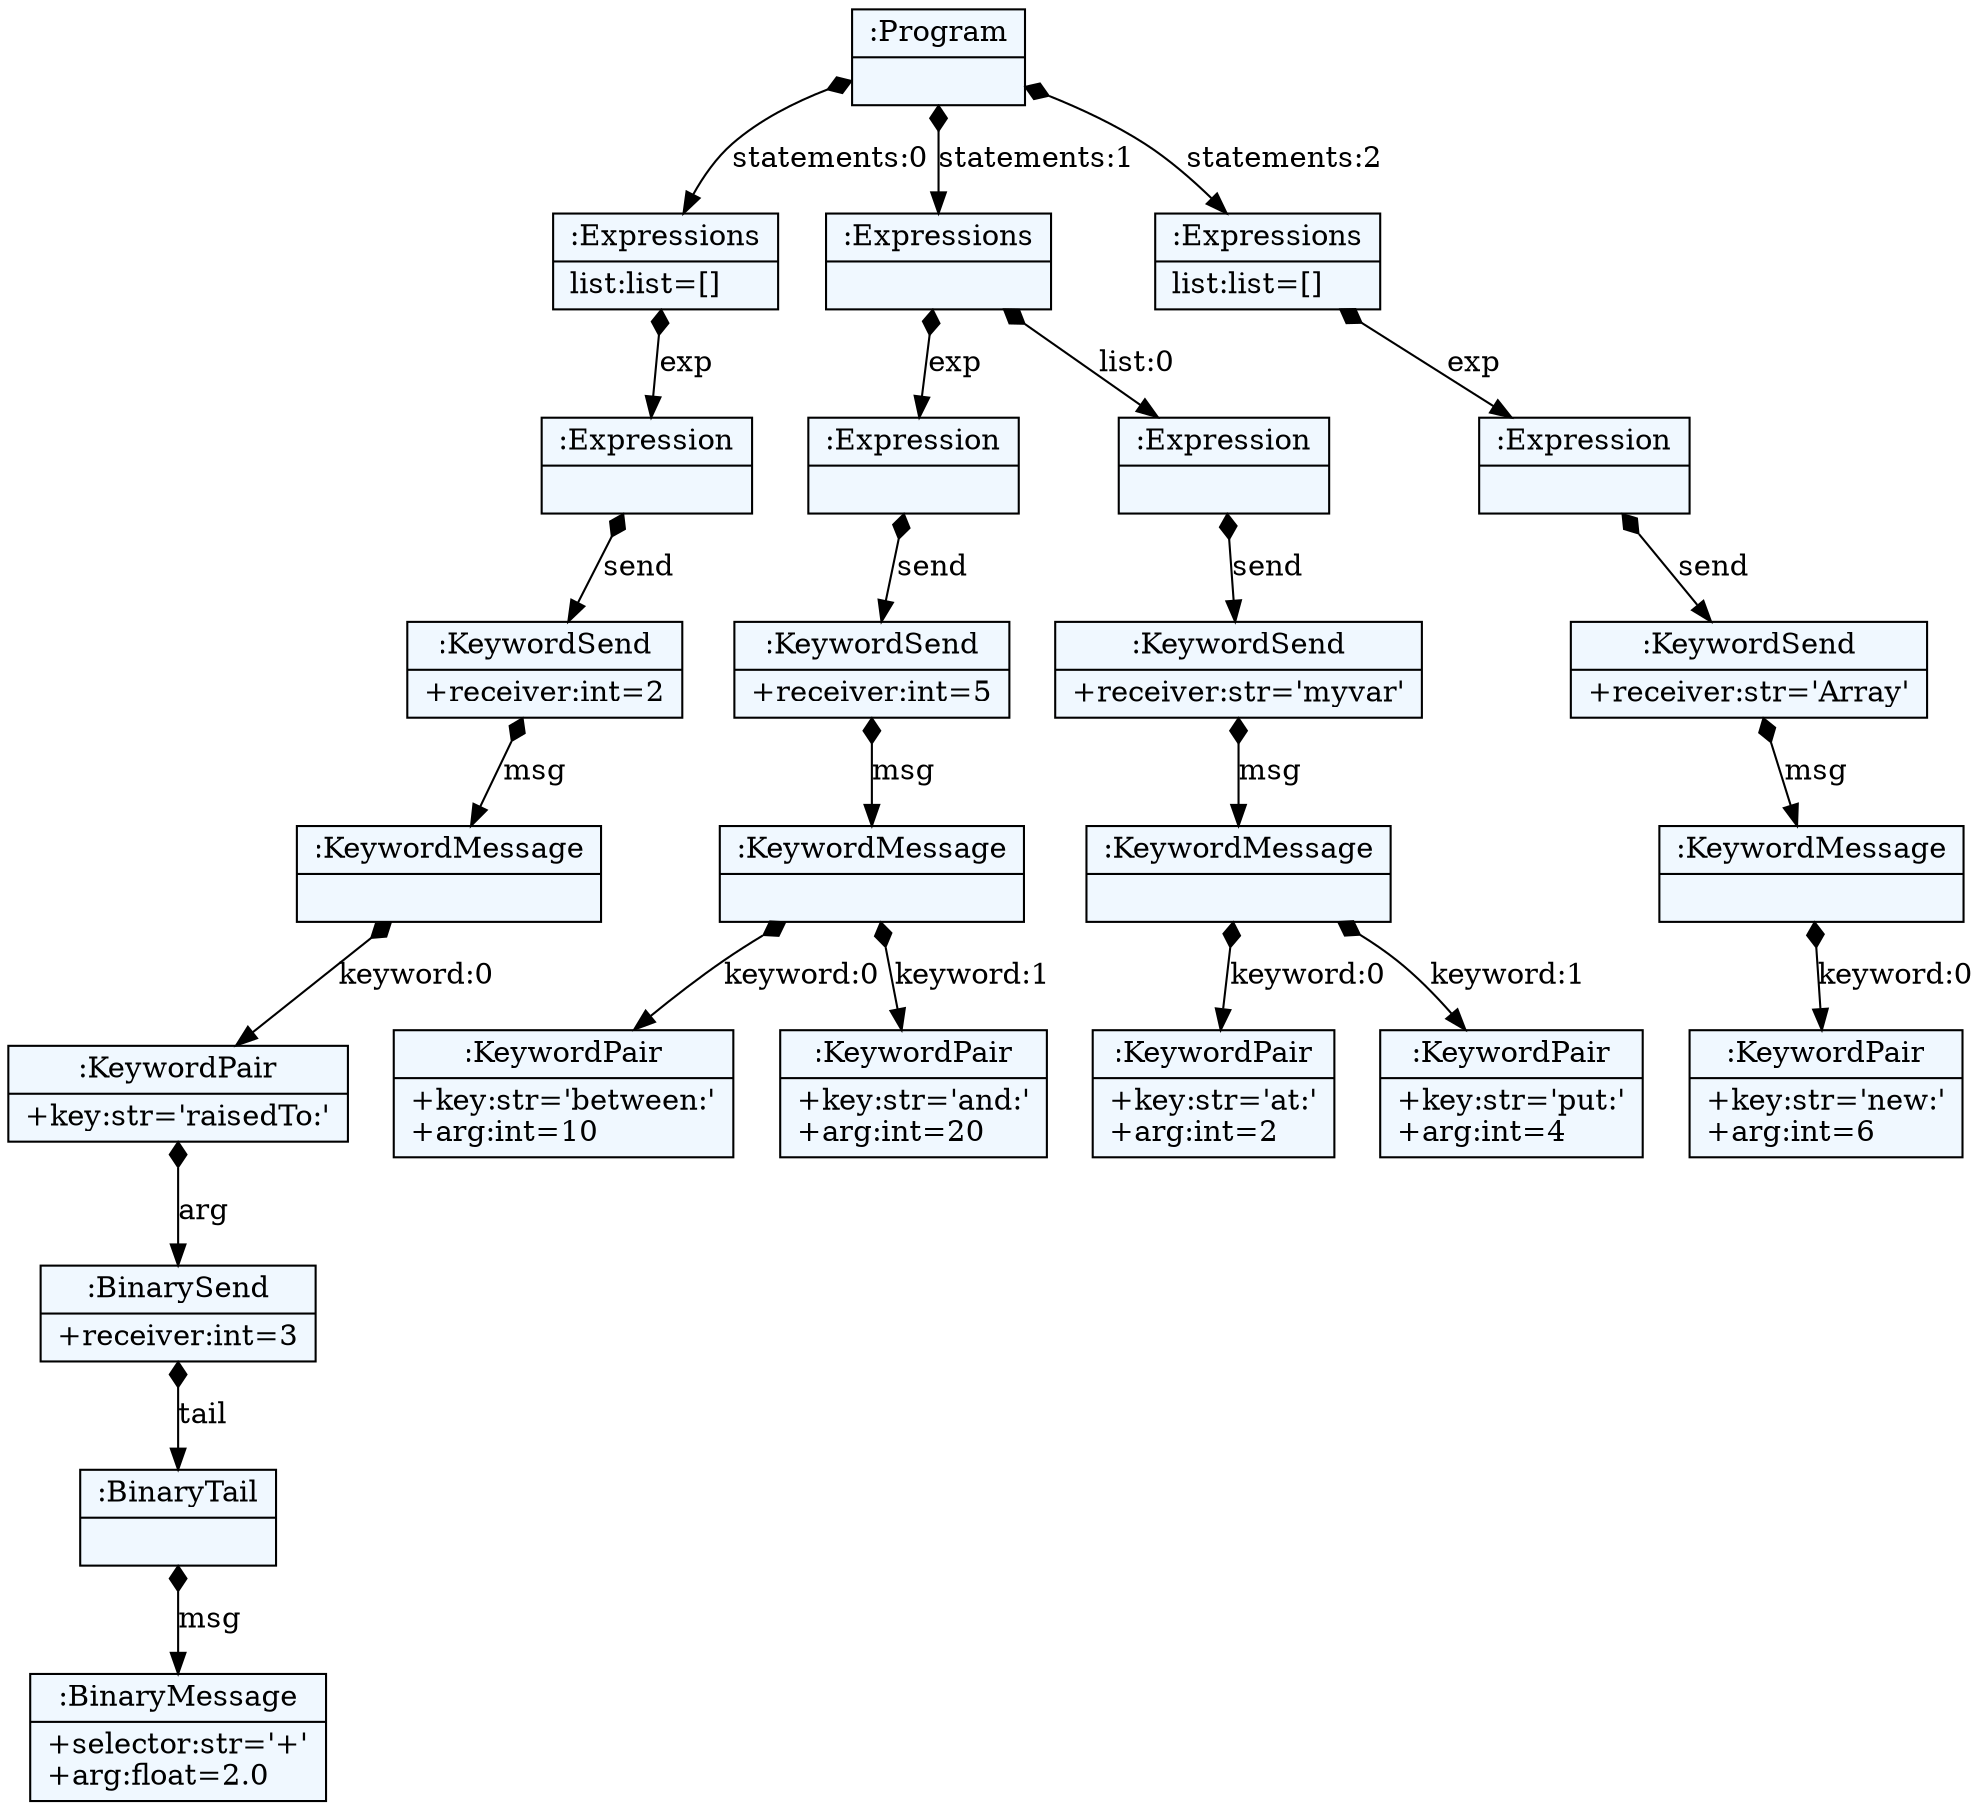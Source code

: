 
    digraph textX {
    fontname = "Bitstream Vera Sans"
    fontsize = 8
    node[
        shape=record,
        style=filled,
        fillcolor=aliceblue
    ]
    nodesep = 0.3
    edge[dir=black,arrowtail=empty]


2161861297320 -> 2161887307928 [label="statements:0" arrowtail=diamond dir=both]
2161887307928 -> 2161887307984 [label="exp" arrowtail=diamond dir=both]
2161887307984 -> 2161887305912 [label="send" arrowtail=diamond dir=both]
2161887305912 -> 2161887473904 [label="msg" arrowtail=diamond dir=both]
2161887473904 -> 2161887474352 [label="keyword:0" arrowtail=diamond dir=both]
2161887474352 -> 2161887475416 [label="arg" arrowtail=diamond dir=both]
2161887475416 -> 2161887474912 [label="tail" arrowtail=diamond dir=both]
2161887474912 -> 2161887475080 [label="msg" arrowtail=diamond dir=both]
2161887475080[label="{:BinaryMessage|+selector:str='+'\l+arg:float=2.0\l}"]
2161887474912[label="{:BinaryTail|}"]
2161887475416[label="{:BinarySend|+receiver:int=3\l}"]
2161887474352[label="{:KeywordPair|+key:str='raisedTo:'\l}"]
2161887473904[label="{:KeywordMessage|}"]
2161887305912[label="{:KeywordSend|+receiver:int=2\l}"]
2161887307984[label="{:Expression|}"]
2161887307928[label="{:Expressions|list:list=[]\l}"]
2161861297320 -> 2161887308544 [label="statements:1" arrowtail=diamond dir=both]
2161887308544 -> 2161887308208 [label="exp" arrowtail=diamond dir=both]
2161887308208 -> 2161887473848 [label="send" arrowtail=diamond dir=both]
2161887473848 -> 2161887473736 [label="msg" arrowtail=diamond dir=both]
2161887473736 -> 2161887474968 [label="keyword:0" arrowtail=diamond dir=both]
2161887474968[label="{:KeywordPair|+key:str='between:'\l+arg:int=10\l}"]
2161887473736 -> 2161887475136 [label="keyword:1" arrowtail=diamond dir=both]
2161887475136[label="{:KeywordPair|+key:str='and:'\l+arg:int=20\l}"]
2161887473736[label="{:KeywordMessage|}"]
2161887473848[label="{:KeywordSend|+receiver:int=5\l}"]
2161887308208[label="{:Expression|}"]
2161887308544 -> 2161887309104 [label="list:0" arrowtail=diamond dir=both]
2161887309104 -> 2161887474408 [label="send" arrowtail=diamond dir=both]
2161887474408 -> 2161887475248 [label="msg" arrowtail=diamond dir=both]
2161887475248 -> 2161887474800 [label="keyword:0" arrowtail=diamond dir=both]
2161887474800[label="{:KeywordPair|+key:str='at:'\l+arg:int=2\l}"]
2161887475248 -> 2161887475304 [label="keyword:1" arrowtail=diamond dir=both]
2161887475304[label="{:KeywordPair|+key:str='put:'\l+arg:int=4\l}"]
2161887475248[label="{:KeywordMessage|}"]
2161887474408[label="{:KeywordSend|+receiver:str='myvar'\l}"]
2161887309104[label="{:Expression|}"]
2161887308544[label="{:Expressions|}"]
2161861297320 -> 2161887308600 [label="statements:2" arrowtail=diamond dir=both]
2161887308600 -> 2161887473960 [label="exp" arrowtail=diamond dir=both]
2161887473960 -> 2161887475024 [label="send" arrowtail=diamond dir=both]
2161887475024 -> 2161887474688 [label="msg" arrowtail=diamond dir=both]
2161887474688 -> 2161887475640 [label="keyword:0" arrowtail=diamond dir=both]
2161887475640[label="{:KeywordPair|+key:str='new:'\l+arg:int=6\l}"]
2161887474688[label="{:KeywordMessage|}"]
2161887475024[label="{:KeywordSend|+receiver:str='Array'\l}"]
2161887473960[label="{:Expression|}"]
2161887308600[label="{:Expressions|list:list=[]\l}"]
2161861297320[label="{:Program|}"]

}
